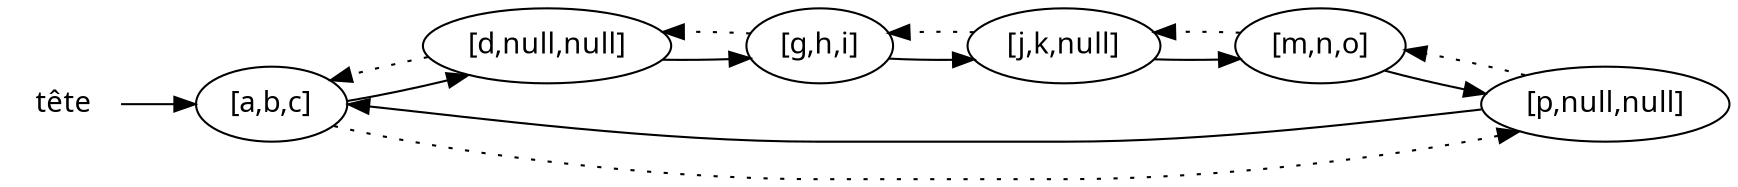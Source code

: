 digraph liste {
    rankdir="LR";
    node [fontname="Courrier"];
    tete [label="tête" shape=plaintext]
    0 [label="[a,b,c]"];
    1 [label="[d,null,null]"];
    2 [label="[g,h,i]"];
    3 [label="[j,k,null]"];
    4 [label="[m,n,o]"];
    5 [label="[p,null,null]"];

    tete -> 0;

    0 -> 1;
    0 -> 5 [style="dotted"];
    1 -> 0 [style="dotted"];
    1 -> 2;
    2 -> 1 [style="dotted"];
    2 -> 3;
    3 -> 2 [style="dotted"];
    3 -> 4;
    4 -> 3 [style="dotted"];
    4 -> 5;
    5 -> 4 [style="dotted"];
    5 -> 0;

}
